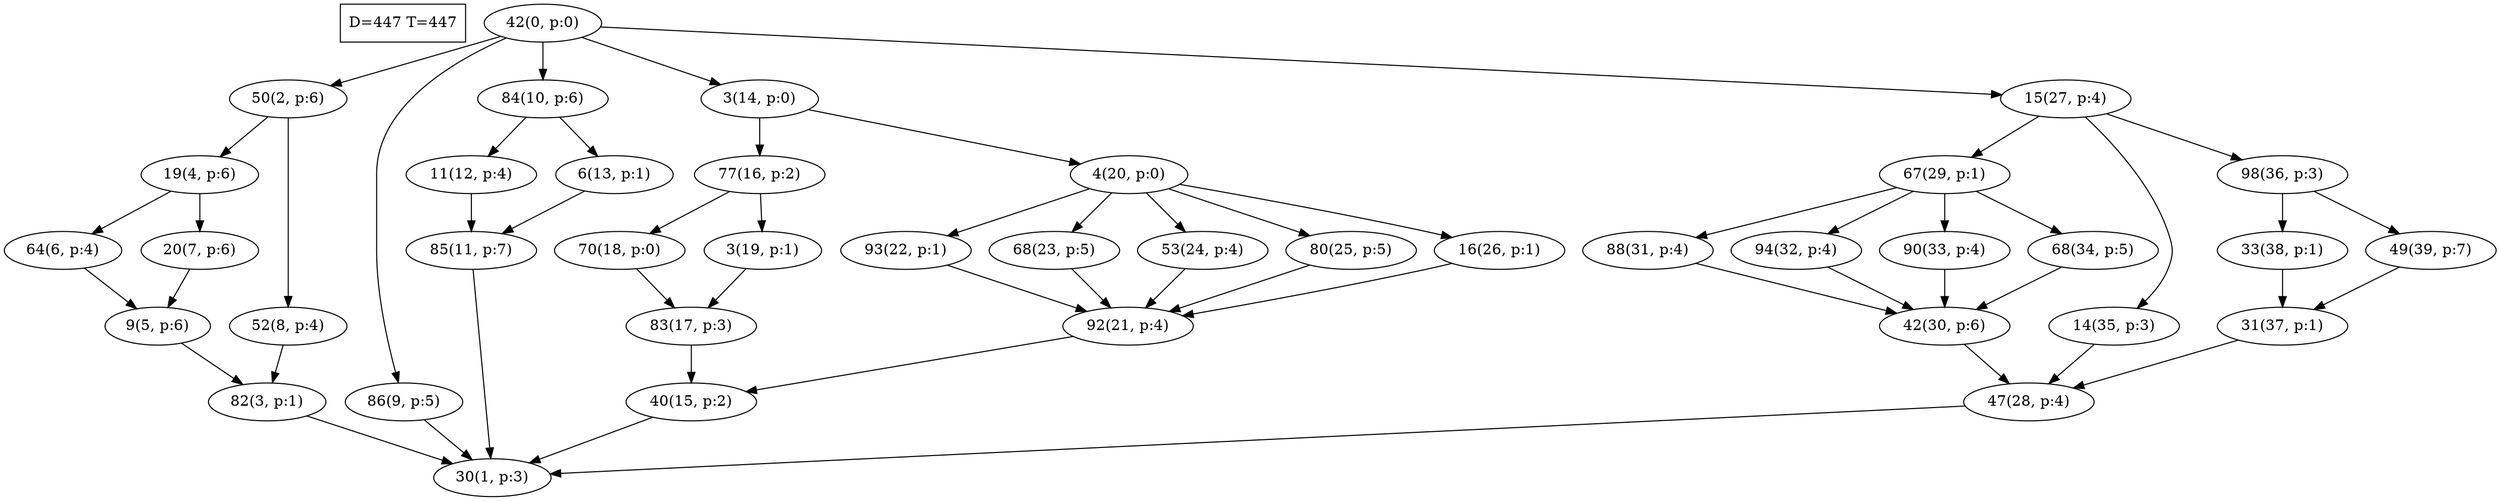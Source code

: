 digraph Task {
i [shape=box, label="D=447 T=447"]; 
0 [label="42(0, p:0)"];
1 [label="30(1, p:3)"];
2 [label="50(2, p:6)"];
3 [label="82(3, p:1)"];
4 [label="19(4, p:6)"];
5 [label="9(5, p:6)"];
6 [label="64(6, p:4)"];
7 [label="20(7, p:6)"];
8 [label="52(8, p:4)"];
9 [label="86(9, p:5)"];
10 [label="84(10, p:6)"];
11 [label="85(11, p:7)"];
12 [label="11(12, p:4)"];
13 [label="6(13, p:1)"];
14 [label="3(14, p:0)"];
15 [label="40(15, p:2)"];
16 [label="77(16, p:2)"];
17 [label="83(17, p:3)"];
18 [label="70(18, p:0)"];
19 [label="3(19, p:1)"];
20 [label="4(20, p:0)"];
21 [label="92(21, p:4)"];
22 [label="93(22, p:1)"];
23 [label="68(23, p:5)"];
24 [label="53(24, p:4)"];
25 [label="80(25, p:5)"];
26 [label="16(26, p:1)"];
27 [label="15(27, p:4)"];
28 [label="47(28, p:4)"];
29 [label="67(29, p:1)"];
30 [label="42(30, p:6)"];
31 [label="88(31, p:4)"];
32 [label="94(32, p:4)"];
33 [label="90(33, p:4)"];
34 [label="68(34, p:5)"];
35 [label="14(35, p:3)"];
36 [label="98(36, p:3)"];
37 [label="31(37, p:1)"];
38 [label="33(38, p:1)"];
39 [label="49(39, p:7)"];
0 -> 2;
0 -> 9;
0 -> 10;
0 -> 14;
0 -> 27;
2 -> 4;
2 -> 8;
3 -> 1;
4 -> 6;
4 -> 7;
5 -> 3;
6 -> 5;
7 -> 5;
8 -> 3;
9 -> 1;
10 -> 12;
10 -> 13;
11 -> 1;
12 -> 11;
13 -> 11;
14 -> 16;
14 -> 20;
15 -> 1;
16 -> 18;
16 -> 19;
17 -> 15;
18 -> 17;
19 -> 17;
20 -> 22;
20 -> 23;
20 -> 24;
20 -> 25;
20 -> 26;
21 -> 15;
22 -> 21;
23 -> 21;
24 -> 21;
25 -> 21;
26 -> 21;
27 -> 29;
27 -> 35;
27 -> 36;
28 -> 1;
29 -> 31;
29 -> 32;
29 -> 33;
29 -> 34;
30 -> 28;
31 -> 30;
32 -> 30;
33 -> 30;
34 -> 30;
35 -> 28;
36 -> 38;
36 -> 39;
37 -> 28;
38 -> 37;
39 -> 37;
}